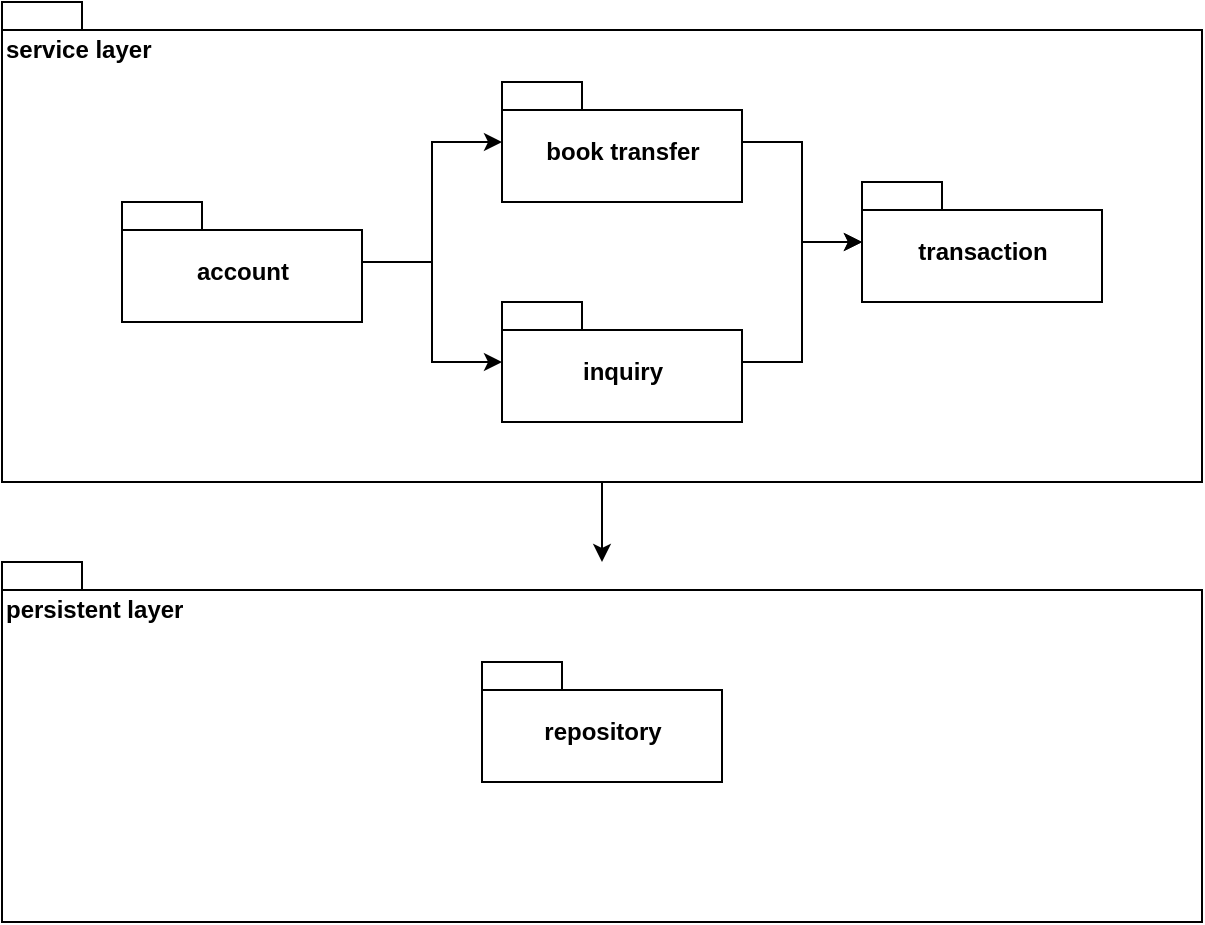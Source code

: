 <mxfile version="20.8.3" type="github">
  <diagram id="dIy_7yolNXo8ApJIttfb" name="Page-1">
    <mxGraphModel dx="1361" dy="769" grid="1" gridSize="10" guides="1" tooltips="1" connect="1" arrows="1" fold="1" page="1" pageScale="1" pageWidth="827" pageHeight="1169" math="0" shadow="0">
      <root>
        <mxCell id="0" />
        <mxCell id="1" parent="0" />
        <mxCell id="hBNgbqmmqu0wj6LNBko_-12" style="edgeStyle=orthogonalEdgeStyle;rounded=0;orthogonalLoop=1;jettySize=auto;html=1;" edge="1" parent="1" source="hBNgbqmmqu0wj6LNBko_-8" target="hBNgbqmmqu0wj6LNBko_-9">
          <mxGeometry relative="1" as="geometry" />
        </mxCell>
        <mxCell id="hBNgbqmmqu0wj6LNBko_-8" value="service layer" style="shape=folder;fontStyle=1;spacingTop=10;tabWidth=40;tabHeight=14;tabPosition=left;html=1;align=left;verticalAlign=top;" vertex="1" parent="1">
          <mxGeometry x="200" y="50" width="600" height="240" as="geometry" />
        </mxCell>
        <mxCell id="hBNgbqmmqu0wj6LNBko_-14" style="edgeStyle=orthogonalEdgeStyle;rounded=0;orthogonalLoop=1;jettySize=auto;html=1;" edge="1" parent="1" source="hBNgbqmmqu0wj6LNBko_-2" target="hBNgbqmmqu0wj6LNBko_-6">
          <mxGeometry relative="1" as="geometry" />
        </mxCell>
        <mxCell id="hBNgbqmmqu0wj6LNBko_-2" value="book transfer" style="shape=folder;fontStyle=1;spacingTop=10;tabWidth=40;tabHeight=14;tabPosition=left;html=1;" vertex="1" parent="1">
          <mxGeometry x="450" y="90" width="120" height="60" as="geometry" />
        </mxCell>
        <mxCell id="hBNgbqmmqu0wj6LNBko_-13" style="edgeStyle=orthogonalEdgeStyle;rounded=0;orthogonalLoop=1;jettySize=auto;html=1;" edge="1" parent="1" source="hBNgbqmmqu0wj6LNBko_-4" target="hBNgbqmmqu0wj6LNBko_-2">
          <mxGeometry relative="1" as="geometry" />
        </mxCell>
        <mxCell id="hBNgbqmmqu0wj6LNBko_-16" style="edgeStyle=orthogonalEdgeStyle;rounded=0;orthogonalLoop=1;jettySize=auto;html=1;" edge="1" parent="1" source="hBNgbqmmqu0wj6LNBko_-4" target="hBNgbqmmqu0wj6LNBko_-15">
          <mxGeometry relative="1" as="geometry" />
        </mxCell>
        <mxCell id="hBNgbqmmqu0wj6LNBko_-4" value="account" style="shape=folder;fontStyle=1;spacingTop=10;tabWidth=40;tabHeight=14;tabPosition=left;html=1;" vertex="1" parent="1">
          <mxGeometry x="260" y="150" width="120" height="60" as="geometry" />
        </mxCell>
        <mxCell id="hBNgbqmmqu0wj6LNBko_-6" value="transaction" style="shape=folder;fontStyle=1;spacingTop=10;tabWidth=40;tabHeight=14;tabPosition=left;html=1;" vertex="1" parent="1">
          <mxGeometry x="630" y="140" width="120" height="60" as="geometry" />
        </mxCell>
        <mxCell id="hBNgbqmmqu0wj6LNBko_-9" value="persistent layer" style="shape=folder;fontStyle=1;spacingTop=10;tabWidth=40;tabHeight=14;tabPosition=left;html=1;align=left;verticalAlign=top;" vertex="1" parent="1">
          <mxGeometry x="200" y="330" width="600" height="180" as="geometry" />
        </mxCell>
        <mxCell id="hBNgbqmmqu0wj6LNBko_-10" value="repository" style="shape=folder;fontStyle=1;spacingTop=10;tabWidth=40;tabHeight=14;tabPosition=left;html=1;" vertex="1" parent="1">
          <mxGeometry x="440" y="380" width="120" height="60" as="geometry" />
        </mxCell>
        <mxCell id="hBNgbqmmqu0wj6LNBko_-17" style="edgeStyle=orthogonalEdgeStyle;rounded=0;orthogonalLoop=1;jettySize=auto;html=1;" edge="1" parent="1" source="hBNgbqmmqu0wj6LNBko_-15" target="hBNgbqmmqu0wj6LNBko_-6">
          <mxGeometry relative="1" as="geometry" />
        </mxCell>
        <mxCell id="hBNgbqmmqu0wj6LNBko_-15" value="inquiry" style="shape=folder;fontStyle=1;spacingTop=10;tabWidth=40;tabHeight=14;tabPosition=left;html=1;" vertex="1" parent="1">
          <mxGeometry x="450" y="200" width="120" height="60" as="geometry" />
        </mxCell>
      </root>
    </mxGraphModel>
  </diagram>
</mxfile>
